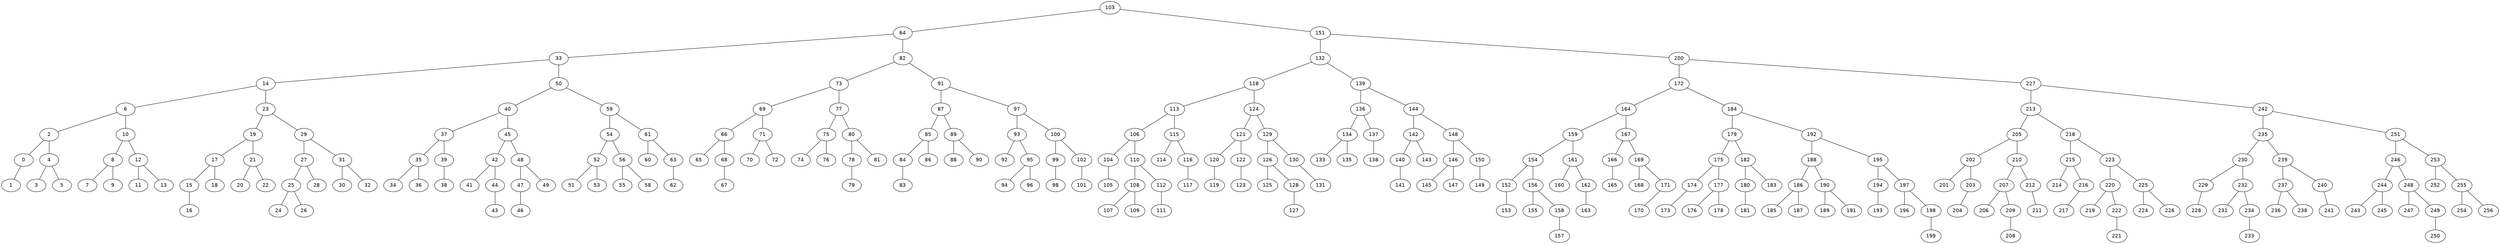 graph BST {
    node [fontname="Helvetica"];
    103 [label="103"];
    103 -- 64;
    64 [label="64"];
    64 -- 33;
    33 [label="33"];
    33 -- 14;
    14 [label="14"];
    14 -- 6;
    6 [label="6"];
    6 -- 2;
    2 [label="2"];
    2 -- 0;
    0 [label="0"];
    0 -- 1;
    1 [label="1"];
    2 -- 4;
    4 [label="4"];
    4 -- 3;
    3 [label="3"];
    4 -- 5;
    5 [label="5"];
    6 -- 10;
    10 [label="10"];
    10 -- 8;
    8 [label="8"];
    8 -- 7;
    7 [label="7"];
    8 -- 9;
    9 [label="9"];
    10 -- 12;
    12 [label="12"];
    12 -- 11;
    11 [label="11"];
    12 -- 13;
    13 [label="13"];
    14 -- 23;
    23 [label="23"];
    23 -- 19;
    19 [label="19"];
    19 -- 17;
    17 [label="17"];
    17 -- 15;
    15 [label="15"];
    15 -- 16;
    16 [label="16"];
    17 -- 18;
    18 [label="18"];
    19 -- 21;
    21 [label="21"];
    21 -- 20;
    20 [label="20"];
    21 -- 22;
    22 [label="22"];
    23 -- 29;
    29 [label="29"];
    29 -- 27;
    27 [label="27"];
    27 -- 25;
    25 [label="25"];
    25 -- 24;
    24 [label="24"];
    25 -- 26;
    26 [label="26"];
    27 -- 28;
    28 [label="28"];
    29 -- 31;
    31 [label="31"];
    31 -- 30;
    30 [label="30"];
    31 -- 32;
    32 [label="32"];
    33 -- 50;
    50 [label="50"];
    50 -- 40;
    40 [label="40"];
    40 -- 37;
    37 [label="37"];
    37 -- 35;
    35 [label="35"];
    35 -- 34;
    34 [label="34"];
    35 -- 36;
    36 [label="36"];
    37 -- 39;
    39 [label="39"];
    39 -- 38;
    38 [label="38"];
    40 -- 45;
    45 [label="45"];
    45 -- 42;
    42 [label="42"];
    42 -- 41;
    41 [label="41"];
    42 -- 44;
    44 [label="44"];
    44 -- 43;
    43 [label="43"];
    45 -- 48;
    48 [label="48"];
    48 -- 47;
    47 [label="47"];
    47 -- 46;
    46 [label="46"];
    48 -- 49;
    49 [label="49"];
    50 -- 59;
    59 [label="59"];
    59 -- 54;
    54 [label="54"];
    54 -- 52;
    52 [label="52"];
    52 -- 51;
    51 [label="51"];
    52 -- 53;
    53 [label="53"];
    54 -- 56;
    56 [label="56"];
    56 -- 55;
    55 [label="55"];
    56 -- 58;
    58 [label="58"];
    59 -- 61;
    61 [label="61"];
    61 -- 60;
    60 [label="60"];
    61 -- 63;
    63 [label="63"];
    63 -- 62;
    62 [label="62"];
    64 -- 82;
    82 [label="82"];
    82 -- 73;
    73 [label="73"];
    73 -- 69;
    69 [label="69"];
    69 -- 66;
    66 [label="66"];
    66 -- 65;
    65 [label="65"];
    66 -- 68;
    68 [label="68"];
    68 -- 67;
    67 [label="67"];
    69 -- 71;
    71 [label="71"];
    71 -- 70;
    70 [label="70"];
    71 -- 72;
    72 [label="72"];
    73 -- 77;
    77 [label="77"];
    77 -- 75;
    75 [label="75"];
    75 -- 74;
    74 [label="74"];
    75 -- 76;
    76 [label="76"];
    77 -- 80;
    80 [label="80"];
    80 -- 78;
    78 [label="78"];
    78 -- 79;
    79 [label="79"];
    80 -- 81;
    81 [label="81"];
    82 -- 91;
    91 [label="91"];
    91 -- 87;
    87 [label="87"];
    87 -- 85;
    85 [label="85"];
    85 -- 84;
    84 [label="84"];
    84 -- 83;
    83 [label="83"];
    85 -- 86;
    86 [label="86"];
    87 -- 89;
    89 [label="89"];
    89 -- 88;
    88 [label="88"];
    89 -- 90;
    90 [label="90"];
    91 -- 97;
    97 [label="97"];
    97 -- 93;
    93 [label="93"];
    93 -- 92;
    92 [label="92"];
    93 -- 95;
    95 [label="95"];
    95 -- 94;
    94 [label="94"];
    95 -- 96;
    96 [label="96"];
    97 -- 100;
    100 [label="100"];
    100 -- 99;
    99 [label="99"];
    99 -- 98;
    98 [label="98"];
    100 -- 102;
    102 [label="102"];
    102 -- 101;
    101 [label="101"];
    103 -- 151;
    151 [label="151"];
    151 -- 132;
    132 [label="132"];
    132 -- 118;
    118 [label="118"];
    118 -- 113;
    113 [label="113"];
    113 -- 106;
    106 [label="106"];
    106 -- 104;
    104 [label="104"];
    104 -- 105;
    105 [label="105"];
    106 -- 110;
    110 [label="110"];
    110 -- 108;
    108 [label="108"];
    108 -- 107;
    107 [label="107"];
    108 -- 109;
    109 [label="109"];
    110 -- 112;
    112 [label="112"];
    112 -- 111;
    111 [label="111"];
    113 -- 115;
    115 [label="115"];
    115 -- 114;
    114 [label="114"];
    115 -- 116;
    116 [label="116"];
    116 -- 117;
    117 [label="117"];
    118 -- 124;
    124 [label="124"];
    124 -- 121;
    121 [label="121"];
    121 -- 120;
    120 [label="120"];
    120 -- 119;
    119 [label="119"];
    121 -- 122;
    122 [label="122"];
    122 -- 123;
    123 [label="123"];
    124 -- 129;
    129 [label="129"];
    129 -- 126;
    126 [label="126"];
    126 -- 125;
    125 [label="125"];
    126 -- 128;
    128 [label="128"];
    128 -- 127;
    127 [label="127"];
    129 -- 130;
    130 [label="130"];
    130 -- 131;
    131 [label="131"];
    132 -- 139;
    139 [label="139"];
    139 -- 136;
    136 [label="136"];
    136 -- 134;
    134 [label="134"];
    134 -- 133;
    133 [label="133"];
    134 -- 135;
    135 [label="135"];
    136 -- 137;
    137 [label="137"];
    137 -- 138;
    138 [label="138"];
    139 -- 144;
    144 [label="144"];
    144 -- 142;
    142 [label="142"];
    142 -- 140;
    140 [label="140"];
    140 -- 141;
    141 [label="141"];
    142 -- 143;
    143 [label="143"];
    144 -- 148;
    148 [label="148"];
    148 -- 146;
    146 [label="146"];
    146 -- 145;
    145 [label="145"];
    146 -- 147;
    147 [label="147"];
    148 -- 150;
    150 [label="150"];
    150 -- 149;
    149 [label="149"];
    151 -- 200;
    200 [label="200"];
    200 -- 172;
    172 [label="172"];
    172 -- 164;
    164 [label="164"];
    164 -- 159;
    159 [label="159"];
    159 -- 154;
    154 [label="154"];
    154 -- 152;
    152 [label="152"];
    152 -- 153;
    153 [label="153"];
    154 -- 156;
    156 [label="156"];
    156 -- 155;
    155 [label="155"];
    156 -- 158;
    158 [label="158"];
    158 -- 157;
    157 [label="157"];
    159 -- 161;
    161 [label="161"];
    161 -- 160;
    160 [label="160"];
    161 -- 162;
    162 [label="162"];
    162 -- 163;
    163 [label="163"];
    164 -- 167;
    167 [label="167"];
    167 -- 166;
    166 [label="166"];
    166 -- 165;
    165 [label="165"];
    167 -- 169;
    169 [label="169"];
    169 -- 168;
    168 [label="168"];
    169 -- 171;
    171 [label="171"];
    171 -- 170;
    170 [label="170"];
    172 -- 184;
    184 [label="184"];
    184 -- 179;
    179 [label="179"];
    179 -- 175;
    175 [label="175"];
    175 -- 174;
    174 [label="174"];
    174 -- 173;
    173 [label="173"];
    175 -- 177;
    177 [label="177"];
    177 -- 176;
    176 [label="176"];
    177 -- 178;
    178 [label="178"];
    179 -- 182;
    182 [label="182"];
    182 -- 180;
    180 [label="180"];
    180 -- 181;
    181 [label="181"];
    182 -- 183;
    183 [label="183"];
    184 -- 192;
    192 [label="192"];
    192 -- 188;
    188 [label="188"];
    188 -- 186;
    186 [label="186"];
    186 -- 185;
    185 [label="185"];
    186 -- 187;
    187 [label="187"];
    188 -- 190;
    190 [label="190"];
    190 -- 189;
    189 [label="189"];
    190 -- 191;
    191 [label="191"];
    192 -- 195;
    195 [label="195"];
    195 -- 194;
    194 [label="194"];
    194 -- 193;
    193 [label="193"];
    195 -- 197;
    197 [label="197"];
    197 -- 196;
    196 [label="196"];
    197 -- 198;
    198 [label="198"];
    198 -- 199;
    199 [label="199"];
    200 -- 227;
    227 [label="227"];
    227 -- 213;
    213 [label="213"];
    213 -- 205;
    205 [label="205"];
    205 -- 202;
    202 [label="202"];
    202 -- 201;
    201 [label="201"];
    202 -- 203;
    203 [label="203"];
    203 -- 204;
    204 [label="204"];
    205 -- 210;
    210 [label="210"];
    210 -- 207;
    207 [label="207"];
    207 -- 206;
    206 [label="206"];
    207 -- 209;
    209 [label="209"];
    209 -- 208;
    208 [label="208"];
    210 -- 212;
    212 [label="212"];
    212 -- 211;
    211 [label="211"];
    213 -- 218;
    218 [label="218"];
    218 -- 215;
    215 [label="215"];
    215 -- 214;
    214 [label="214"];
    215 -- 216;
    216 [label="216"];
    216 -- 217;
    217 [label="217"];
    218 -- 223;
    223 [label="223"];
    223 -- 220;
    220 [label="220"];
    220 -- 219;
    219 [label="219"];
    220 -- 222;
    222 [label="222"];
    222 -- 221;
    221 [label="221"];
    223 -- 225;
    225 [label="225"];
    225 -- 224;
    224 [label="224"];
    225 -- 226;
    226 [label="226"];
    227 -- 242;
    242 [label="242"];
    242 -- 235;
    235 [label="235"];
    235 -- 230;
    230 [label="230"];
    230 -- 229;
    229 [label="229"];
    229 -- 228;
    228 [label="228"];
    230 -- 232;
    232 [label="232"];
    232 -- 231;
    231 [label="231"];
    232 -- 234;
    234 [label="234"];
    234 -- 233;
    233 [label="233"];
    235 -- 239;
    239 [label="239"];
    239 -- 237;
    237 [label="237"];
    237 -- 236;
    236 [label="236"];
    237 -- 238;
    238 [label="238"];
    239 -- 240;
    240 [label="240"];
    240 -- 241;
    241 [label="241"];
    242 -- 251;
    251 [label="251"];
    251 -- 246;
    246 [label="246"];
    246 -- 244;
    244 [label="244"];
    244 -- 243;
    243 [label="243"];
    244 -- 245;
    245 [label="245"];
    246 -- 248;
    248 [label="248"];
    248 -- 247;
    247 [label="247"];
    248 -- 249;
    249 [label="249"];
    249 -- 250;
    250 [label="250"];
    251 -- 253;
    253 [label="253"];
    253 -- 252;
    252 [label="252"];
    253 -- 255;
    255 [label="255"];
    255 -- 254;
    254 [label="254"];
    255 -- 256;
    256 [label="256"];
}
